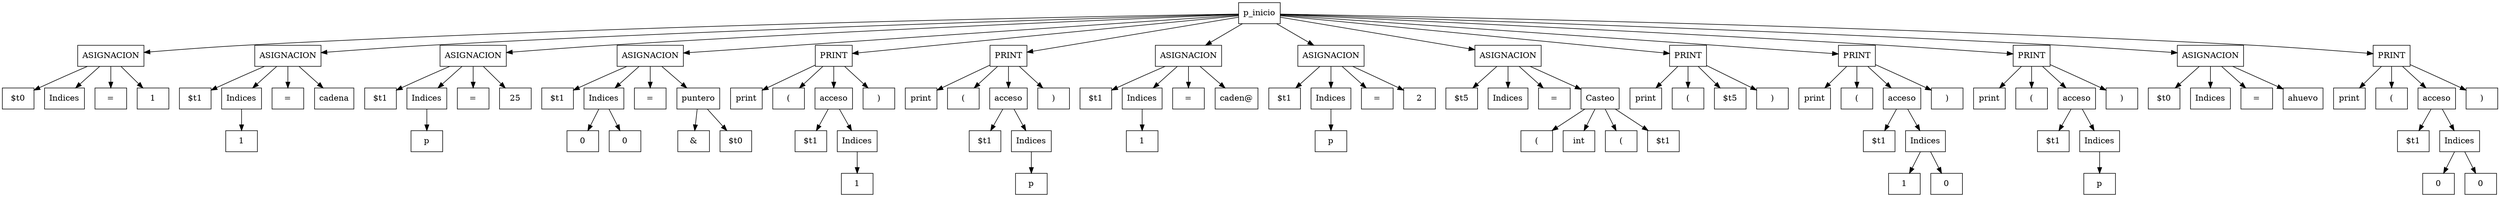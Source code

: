digraph Q { 
  node [shape=record];
node1[label="ASIGNACION"];
p_inicio ->node1;
node2[label="$t0"];
node1 -> node2;
node3[label="Indices"];
node1 -> node3;
node4[label="="];
node1 -> node4;
node0[label="1"];
node1 -> node0;
node7[label="ASIGNACION"];
p_inicio ->node7;
node8[label="$t1"];
node7 -> node8;
node9[label="Indices"];
node7 -> node9;
node5[label="1"];
node9 -> node5;
node10[label="="];
node7 -> node10;
node6[label="cadena"];
node7 -> node6;
node13[label="ASIGNACION"];
p_inicio ->node13;
node14[label="$t1"];
node13 -> node14;
node15[label="Indices"];
node13 -> node15;
node11[label="p"];
node15 -> node11;
node16[label="="];
node13 -> node16;
node12[label="25"];
node13 -> node12;
node25[label="ASIGNACION"];
p_inicio ->node25;
node26[label="$t1"];
node25 -> node26;
node27[label="Indices"];
node25 -> node27;
node17[label="0"];
node27 -> node17;
node18[label="0"];
node27 -> node18;
node28[label="="];
node25 -> node28;
node20[label="puntero"];
node25 -> node20;
node21[label="&"];
node20 -> node21;
node19[label="$t0"];
node20 -> node19;
node35[label="PRINT"];
p_inicio ->node35;
node36[label="print"];
node35 -> node36;
node37[label="("];
node35 -> node37;
node30[label="acceso"];
node35 -> node30;
node31[label="$t1"];
node30 -> node31;
node32[label="Indices"];
node30 -> node32;
node29[label="1"];
node32 -> node29;
node38[label=")"];
node35 -> node38;
node45[label="PRINT"];
p_inicio ->node45;
node46[label="print"];
node45 -> node46;
node47[label="("];
node45 -> node47;
node40[label="acceso"];
node45 -> node40;
node41[label="$t1"];
node40 -> node41;
node42[label="Indices"];
node40 -> node42;
node39[label="p"];
node42 -> node39;
node48[label=")"];
node45 -> node48;
node51[label="ASIGNACION"];
p_inicio ->node51;
node52[label="$t1"];
node51 -> node52;
node53[label="Indices"];
node51 -> node53;
node49[label="1"];
node53 -> node49;
node54[label="="];
node51 -> node54;
node50[label="caden@"];
node51 -> node50;
node57[label="ASIGNACION"];
p_inicio ->node57;
node58[label="$t1"];
node57 -> node58;
node59[label="Indices"];
node57 -> node59;
node55[label="p"];
node59 -> node55;
node60[label="="];
node57 -> node60;
node56[label="2"];
node57 -> node56;
node67[label="ASIGNACION"];
p_inicio ->node67;
node68[label="$t5"];
node67 -> node68;
node69[label="Indices"];
node67 -> node69;
node70[label="="];
node67 -> node70;
node62[label="Casteo"];
node67 -> node62;
node63[label="("];
node62 -> node63;
node64[label="int"];
node62 -> node64;
node65[label="("];
node62 -> node65;
node61[label="$t1"];
node62 -> node61;
node72[label="PRINT"];
p_inicio ->node72;
node73[label="print"];
node72 -> node73;
node74[label="("];
node72 -> node74;
node71[label="$t5"];
node72 -> node71;
node75[label=")"];
node72 -> node75;
node83[label="PRINT"];
p_inicio ->node83;
node84[label="print"];
node83 -> node84;
node85[label="("];
node83 -> node85;
node78[label="acceso"];
node83 -> node78;
node79[label="$t1"];
node78 -> node79;
node80[label="Indices"];
node78 -> node80;
node76[label="1"];
node80 -> node76;
node77[label="0"];
node80 -> node77;
node86[label=")"];
node83 -> node86;
node93[label="PRINT"];
p_inicio ->node93;
node94[label="print"];
node93 -> node94;
node95[label="("];
node93 -> node95;
node88[label="acceso"];
node93 -> node88;
node89[label="$t1"];
node88 -> node89;
node90[label="Indices"];
node88 -> node90;
node87[label="p"];
node90 -> node87;
node96[label=")"];
node93 -> node96;
node98[label="ASIGNACION"];
p_inicio ->node98;
node99[label="$t0"];
node98 -> node99;
node100[label="Indices"];
node98 -> node100;
node101[label="="];
node98 -> node101;
node97[label="ahuevo"];
node98 -> node97;
node109[label="PRINT"];
p_inicio ->node109;
node110[label="print"];
node109 -> node110;
node111[label="("];
node109 -> node111;
node104[label="acceso"];
node109 -> node104;
node105[label="$t1"];
node104 -> node105;
node106[label="Indices"];
node104 -> node106;
node102[label="0"];
node106 -> node102;
node103[label="0"];
node106 -> node103;
node112[label=")"];
node109 -> node112;

}